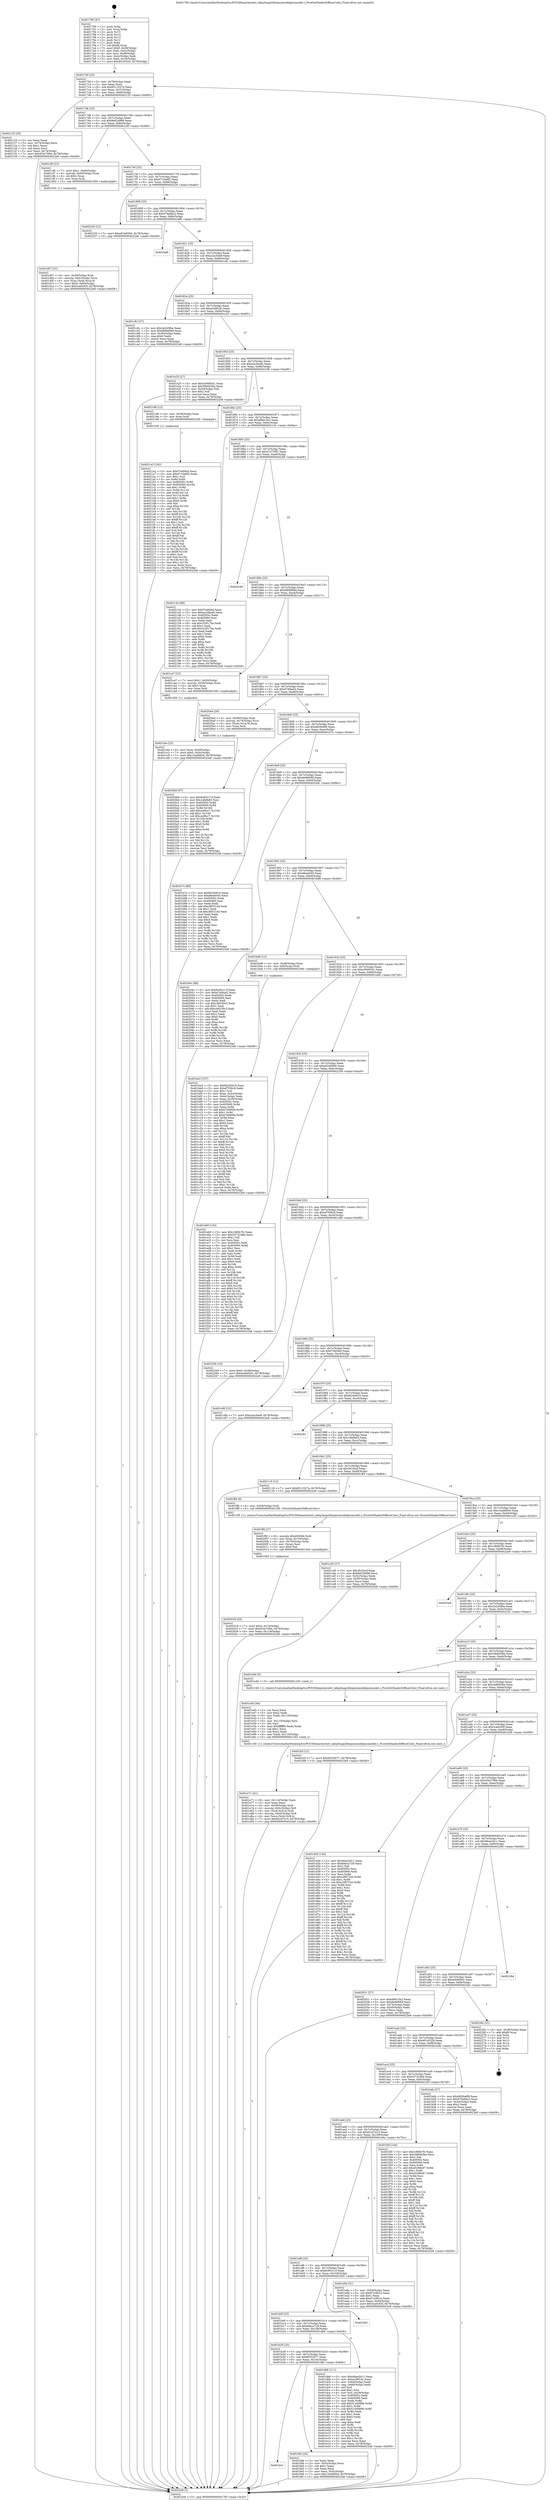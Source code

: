 digraph "0x401790" {
  label = "0x401790 (/mnt/c/Users/mathe/Desktop/tcc/POCII/binaries/extr_labq3map2libspicomodelpicomodel.c_PicoGetShaderDiffuseColor_Final-ollvm.out::main(0))"
  labelloc = "t"
  node[shape=record]

  Entry [label="",width=0.3,height=0.3,shape=circle,fillcolor=black,style=filled]
  "0x4017bf" [label="{
     0x4017bf [23]\l
     | [instrs]\l
     &nbsp;&nbsp;0x4017bf \<+3\>: mov -0x78(%rbp),%eax\l
     &nbsp;&nbsp;0x4017c2 \<+2\>: mov %eax,%ecx\l
     &nbsp;&nbsp;0x4017c4 \<+6\>: sub $0x8311027a,%ecx\l
     &nbsp;&nbsp;0x4017ca \<+3\>: mov %eax,-0x7c(%rbp)\l
     &nbsp;&nbsp;0x4017cd \<+3\>: mov %ecx,-0x80(%rbp)\l
     &nbsp;&nbsp;0x4017d0 \<+6\>: je 0000000000402125 \<main+0x995\>\l
  }"]
  "0x402125" [label="{
     0x402125 [25]\l
     | [instrs]\l
     &nbsp;&nbsp;0x402125 \<+2\>: xor %eax,%eax\l
     &nbsp;&nbsp;0x402127 \<+3\>: mov -0x74(%rbp),%ecx\l
     &nbsp;&nbsp;0x40212a \<+3\>: sub $0x1,%eax\l
     &nbsp;&nbsp;0x40212d \<+2\>: sub %eax,%ecx\l
     &nbsp;&nbsp;0x40212f \<+3\>: mov %ecx,-0x74(%rbp)\l
     &nbsp;&nbsp;0x402132 \<+7\>: movl $0x454c7084,-0x78(%rbp)\l
     &nbsp;&nbsp;0x402139 \<+5\>: jmp 00000000004022e8 \<main+0xb58\>\l
  }"]
  "0x4017d6" [label="{
     0x4017d6 [25]\l
     | [instrs]\l
     &nbsp;&nbsp;0x4017d6 \<+5\>: jmp 00000000004017db \<main+0x4b\>\l
     &nbsp;&nbsp;0x4017db \<+3\>: mov -0x7c(%rbp),%eax\l
     &nbsp;&nbsp;0x4017de \<+5\>: sub $0x8e024998,%eax\l
     &nbsp;&nbsp;0x4017e3 \<+6\>: mov %eax,-0x84(%rbp)\l
     &nbsp;&nbsp;0x4017e9 \<+6\>: je 0000000000401cf0 \<main+0x560\>\l
  }"]
  Exit [label="",width=0.3,height=0.3,shape=circle,fillcolor=black,style=filled,peripheries=2]
  "0x401cf0" [label="{
     0x401cf0 [23]\l
     | [instrs]\l
     &nbsp;&nbsp;0x401cf0 \<+7\>: movl $0x1,-0x60(%rbp)\l
     &nbsp;&nbsp;0x401cf7 \<+4\>: movslq -0x60(%rbp),%rax\l
     &nbsp;&nbsp;0x401cfb \<+4\>: shl $0x2,%rax\l
     &nbsp;&nbsp;0x401cff \<+3\>: mov %rax,%rdi\l
     &nbsp;&nbsp;0x401d02 \<+5\>: call 0000000000401050 \<malloc@plt\>\l
     | [calls]\l
     &nbsp;&nbsp;0x401050 \{1\} (unknown)\l
  }"]
  "0x4017ef" [label="{
     0x4017ef [25]\l
     | [instrs]\l
     &nbsp;&nbsp;0x4017ef \<+5\>: jmp 00000000004017f4 \<main+0x64\>\l
     &nbsp;&nbsp;0x4017f4 \<+3\>: mov -0x7c(%rbp),%eax\l
     &nbsp;&nbsp;0x4017f7 \<+5\>: sub $0x9710a9f2,%eax\l
     &nbsp;&nbsp;0x4017fc \<+6\>: mov %eax,-0x88(%rbp)\l
     &nbsp;&nbsp;0x401802 \<+6\>: je 0000000000402230 \<main+0xaa0\>\l
  }"]
  "0x4021a2" [label="{
     0x4021a2 [142]\l
     | [instrs]\l
     &nbsp;&nbsp;0x4021a2 \<+5\>: mov $0xf744f4bd,%ecx\l
     &nbsp;&nbsp;0x4021a7 \<+5\>: mov $0x9710a9f2,%edx\l
     &nbsp;&nbsp;0x4021ac \<+3\>: mov $0x1,%sil\l
     &nbsp;&nbsp;0x4021af \<+3\>: xor %r8d,%r8d\l
     &nbsp;&nbsp;0x4021b2 \<+8\>: mov 0x40505c,%r9d\l
     &nbsp;&nbsp;0x4021ba \<+8\>: mov 0x405060,%r10d\l
     &nbsp;&nbsp;0x4021c2 \<+4\>: sub $0x1,%r8d\l
     &nbsp;&nbsp;0x4021c6 \<+3\>: mov %r9d,%r11d\l
     &nbsp;&nbsp;0x4021c9 \<+3\>: add %r8d,%r11d\l
     &nbsp;&nbsp;0x4021cc \<+4\>: imul %r11d,%r9d\l
     &nbsp;&nbsp;0x4021d0 \<+4\>: and $0x1,%r9d\l
     &nbsp;&nbsp;0x4021d4 \<+4\>: cmp $0x0,%r9d\l
     &nbsp;&nbsp;0x4021d8 \<+3\>: sete %bl\l
     &nbsp;&nbsp;0x4021db \<+4\>: cmp $0xa,%r10d\l
     &nbsp;&nbsp;0x4021df \<+4\>: setl %r14b\l
     &nbsp;&nbsp;0x4021e3 \<+3\>: mov %bl,%r15b\l
     &nbsp;&nbsp;0x4021e6 \<+4\>: xor $0xff,%r15b\l
     &nbsp;&nbsp;0x4021ea \<+3\>: mov %r14b,%r12b\l
     &nbsp;&nbsp;0x4021ed \<+4\>: xor $0xff,%r12b\l
     &nbsp;&nbsp;0x4021f1 \<+4\>: xor $0x1,%sil\l
     &nbsp;&nbsp;0x4021f5 \<+3\>: mov %r15b,%r13b\l
     &nbsp;&nbsp;0x4021f8 \<+4\>: and $0xff,%r13b\l
     &nbsp;&nbsp;0x4021fc \<+3\>: and %sil,%bl\l
     &nbsp;&nbsp;0x4021ff \<+3\>: mov %r12b,%al\l
     &nbsp;&nbsp;0x402202 \<+2\>: and $0xff,%al\l
     &nbsp;&nbsp;0x402204 \<+3\>: and %sil,%r14b\l
     &nbsp;&nbsp;0x402207 \<+3\>: or %bl,%r13b\l
     &nbsp;&nbsp;0x40220a \<+3\>: or %r14b,%al\l
     &nbsp;&nbsp;0x40220d \<+3\>: xor %al,%r13b\l
     &nbsp;&nbsp;0x402210 \<+3\>: or %r12b,%r15b\l
     &nbsp;&nbsp;0x402213 \<+4\>: xor $0xff,%r15b\l
     &nbsp;&nbsp;0x402217 \<+4\>: or $0x1,%sil\l
     &nbsp;&nbsp;0x40221b \<+3\>: and %sil,%r15b\l
     &nbsp;&nbsp;0x40221e \<+3\>: or %r15b,%r13b\l
     &nbsp;&nbsp;0x402221 \<+4\>: test $0x1,%r13b\l
     &nbsp;&nbsp;0x402225 \<+3\>: cmovne %edx,%ecx\l
     &nbsp;&nbsp;0x402228 \<+3\>: mov %ecx,-0x78(%rbp)\l
     &nbsp;&nbsp;0x40222b \<+5\>: jmp 00000000004022e8 \<main+0xb58\>\l
  }"]
  "0x402230" [label="{
     0x402230 [12]\l
     | [instrs]\l
     &nbsp;&nbsp;0x402230 \<+7\>: movl $0xe81b6560,-0x78(%rbp)\l
     &nbsp;&nbsp;0x402237 \<+5\>: jmp 00000000004022e8 \<main+0xb58\>\l
  }"]
  "0x401808" [label="{
     0x401808 [25]\l
     | [instrs]\l
     &nbsp;&nbsp;0x401808 \<+5\>: jmp 000000000040180d \<main+0x7d\>\l
     &nbsp;&nbsp;0x40180d \<+3\>: mov -0x7c(%rbp),%eax\l
     &nbsp;&nbsp;0x401810 \<+5\>: sub $0x979a6bc2,%eax\l
     &nbsp;&nbsp;0x401815 \<+6\>: mov %eax,-0x8c(%rbp)\l
     &nbsp;&nbsp;0x40181b \<+6\>: je 0000000000401b66 \<main+0x3d6\>\l
  }"]
  "0x4020b8" [label="{
     0x4020b8 [97]\l
     | [instrs]\l
     &nbsp;&nbsp;0x4020b8 \<+5\>: mov $0x6c95211f,%edx\l
     &nbsp;&nbsp;0x4020bd \<+5\>: mov $0x1db6b63,%esi\l
     &nbsp;&nbsp;0x4020c2 \<+8\>: mov 0x40505c,%r8d\l
     &nbsp;&nbsp;0x4020ca \<+8\>: mov 0x405060,%r9d\l
     &nbsp;&nbsp;0x4020d2 \<+3\>: mov %r8d,%r10d\l
     &nbsp;&nbsp;0x4020d5 \<+7\>: add $0xced9cc7,%r10d\l
     &nbsp;&nbsp;0x4020dc \<+4\>: sub $0x1,%r10d\l
     &nbsp;&nbsp;0x4020e0 \<+7\>: sub $0xced9cc7,%r10d\l
     &nbsp;&nbsp;0x4020e7 \<+4\>: imul %r10d,%r8d\l
     &nbsp;&nbsp;0x4020eb \<+4\>: and $0x1,%r8d\l
     &nbsp;&nbsp;0x4020ef \<+4\>: cmp $0x0,%r8d\l
     &nbsp;&nbsp;0x4020f3 \<+4\>: sete %r11b\l
     &nbsp;&nbsp;0x4020f7 \<+4\>: cmp $0xa,%r9d\l
     &nbsp;&nbsp;0x4020fb \<+3\>: setl %bl\l
     &nbsp;&nbsp;0x4020fe \<+3\>: mov %r11b,%r14b\l
     &nbsp;&nbsp;0x402101 \<+3\>: and %bl,%r14b\l
     &nbsp;&nbsp;0x402104 \<+3\>: xor %bl,%r11b\l
     &nbsp;&nbsp;0x402107 \<+3\>: or %r11b,%r14b\l
     &nbsp;&nbsp;0x40210a \<+4\>: test $0x1,%r14b\l
     &nbsp;&nbsp;0x40210e \<+3\>: cmovne %esi,%edx\l
     &nbsp;&nbsp;0x402111 \<+3\>: mov %edx,-0x78(%rbp)\l
     &nbsp;&nbsp;0x402114 \<+5\>: jmp 00000000004022e8 \<main+0xb58\>\l
  }"]
  "0x401b66" [label="{
     0x401b66\l
  }", style=dashed]
  "0x401821" [label="{
     0x401821 [25]\l
     | [instrs]\l
     &nbsp;&nbsp;0x401821 \<+5\>: jmp 0000000000401826 \<main+0x96\>\l
     &nbsp;&nbsp;0x401826 \<+3\>: mov -0x7c(%rbp),%eax\l
     &nbsp;&nbsp;0x401829 \<+5\>: sub $0xa2ac5ee9,%eax\l
     &nbsp;&nbsp;0x40182e \<+6\>: mov %eax,-0x90(%rbp)\l
     &nbsp;&nbsp;0x401834 \<+6\>: je 0000000000401c8c \<main+0x4fc\>\l
  }"]
  "0x402018" [label="{
     0x402018 [25]\l
     | [instrs]\l
     &nbsp;&nbsp;0x402018 \<+7\>: movl $0x0,-0x74(%rbp)\l
     &nbsp;&nbsp;0x40201f \<+7\>: movl $0x454c7084,-0x78(%rbp)\l
     &nbsp;&nbsp;0x402026 \<+6\>: mov %eax,-0x118(%rbp)\l
     &nbsp;&nbsp;0x40202c \<+5\>: jmp 00000000004022e8 \<main+0xb58\>\l
  }"]
  "0x401c8c" [label="{
     0x401c8c [27]\l
     | [instrs]\l
     &nbsp;&nbsp;0x401c8c \<+5\>: mov $0x2e245fba,%eax\l
     &nbsp;&nbsp;0x401c91 \<+5\>: mov $0xd6f4669d,%ecx\l
     &nbsp;&nbsp;0x401c96 \<+3\>: mov -0x30(%rbp),%edx\l
     &nbsp;&nbsp;0x401c99 \<+3\>: cmp $0x0,%edx\l
     &nbsp;&nbsp;0x401c9c \<+3\>: cmove %ecx,%eax\l
     &nbsp;&nbsp;0x401c9f \<+3\>: mov %eax,-0x78(%rbp)\l
     &nbsp;&nbsp;0x401ca2 \<+5\>: jmp 00000000004022e8 \<main+0xb58\>\l
  }"]
  "0x40183a" [label="{
     0x40183a [25]\l
     | [instrs]\l
     &nbsp;&nbsp;0x40183a \<+5\>: jmp 000000000040183f \<main+0xaf\>\l
     &nbsp;&nbsp;0x40183f \<+3\>: mov -0x7c(%rbp),%eax\l
     &nbsp;&nbsp;0x401842 \<+5\>: sub $0xac58f1dc,%eax\l
     &nbsp;&nbsp;0x401847 \<+6\>: mov %eax,-0x94(%rbp)\l
     &nbsp;&nbsp;0x40184d \<+6\>: je 0000000000401e25 \<main+0x695\>\l
  }"]
  "0x401ffd" [label="{
     0x401ffd [27]\l
     | [instrs]\l
     &nbsp;&nbsp;0x401ffd \<+10\>: movabs $0x4030b6,%rdi\l
     &nbsp;&nbsp;0x402007 \<+4\>: mov %rax,-0x70(%rbp)\l
     &nbsp;&nbsp;0x40200b \<+4\>: mov -0x70(%rbp),%rax\l
     &nbsp;&nbsp;0x40200f \<+2\>: mov (%rax),%esi\l
     &nbsp;&nbsp;0x402011 \<+2\>: mov $0x0,%al\l
     &nbsp;&nbsp;0x402013 \<+5\>: call 0000000000401040 \<printf@plt\>\l
     | [calls]\l
     &nbsp;&nbsp;0x401040 \{1\} (unknown)\l
  }"]
  "0x401e25" [label="{
     0x401e25 [27]\l
     | [instrs]\l
     &nbsp;&nbsp;0x401e25 \<+5\>: mov $0xe3009341,%eax\l
     &nbsp;&nbsp;0x401e2a \<+5\>: mov $0x39e6208a,%ecx\l
     &nbsp;&nbsp;0x401e2f \<+3\>: mov -0x29(%rbp),%dl\l
     &nbsp;&nbsp;0x401e32 \<+3\>: test $0x1,%dl\l
     &nbsp;&nbsp;0x401e35 \<+3\>: cmovne %ecx,%eax\l
     &nbsp;&nbsp;0x401e38 \<+3\>: mov %eax,-0x78(%rbp)\l
     &nbsp;&nbsp;0x401e3b \<+5\>: jmp 00000000004022e8 \<main+0xb58\>\l
  }"]
  "0x401853" [label="{
     0x401853 [25]\l
     | [instrs]\l
     &nbsp;&nbsp;0x401853 \<+5\>: jmp 0000000000401858 \<main+0xc8\>\l
     &nbsp;&nbsp;0x401858 \<+3\>: mov -0x7c(%rbp),%eax\l
     &nbsp;&nbsp;0x40185b \<+5\>: sub $0xace3ba4b,%eax\l
     &nbsp;&nbsp;0x401860 \<+6\>: mov %eax,-0x98(%rbp)\l
     &nbsp;&nbsp;0x401866 \<+6\>: je 0000000000402196 \<main+0xa06\>\l
  }"]
  "0x401b41" [label="{
     0x401b41\l
  }", style=dashed]
  "0x402196" [label="{
     0x402196 [12]\l
     | [instrs]\l
     &nbsp;&nbsp;0x402196 \<+4\>: mov -0x58(%rbp),%rax\l
     &nbsp;&nbsp;0x40219a \<+3\>: mov %rax,%rdi\l
     &nbsp;&nbsp;0x40219d \<+5\>: call 0000000000401030 \<free@plt\>\l
     | [calls]\l
     &nbsp;&nbsp;0x401030 \{1\} (unknown)\l
  }"]
  "0x40186c" [label="{
     0x40186c [25]\l
     | [instrs]\l
     &nbsp;&nbsp;0x40186c \<+5\>: jmp 0000000000401871 \<main+0xe1\>\l
     &nbsp;&nbsp;0x401871 \<+3\>: mov -0x7c(%rbp),%eax\l
     &nbsp;&nbsp;0x401874 \<+5\>: sub $0xaf9413e2,%eax\l
     &nbsp;&nbsp;0x401879 \<+6\>: mov %eax,-0x9c(%rbp)\l
     &nbsp;&nbsp;0x40187f \<+6\>: je 000000000040213e \<main+0x9ae\>\l
  }"]
  "0x401fdb" [label="{
     0x401fdb [25]\l
     | [instrs]\l
     &nbsp;&nbsp;0x401fdb \<+2\>: xor %eax,%eax\l
     &nbsp;&nbsp;0x401fdd \<+3\>: mov -0x5c(%rbp),%ecx\l
     &nbsp;&nbsp;0x401fe0 \<+3\>: sub $0x1,%eax\l
     &nbsp;&nbsp;0x401fe3 \<+2\>: sub %eax,%ecx\l
     &nbsp;&nbsp;0x401fe5 \<+3\>: mov %ecx,-0x5c(%rbp)\l
     &nbsp;&nbsp;0x401fe8 \<+7\>: movl $0x15a4665d,-0x78(%rbp)\l
     &nbsp;&nbsp;0x401fef \<+5\>: jmp 00000000004022e8 \<main+0xb58\>\l
  }"]
  "0x40213e" [label="{
     0x40213e [88]\l
     | [instrs]\l
     &nbsp;&nbsp;0x40213e \<+5\>: mov $0xf744f4bd,%eax\l
     &nbsp;&nbsp;0x402143 \<+5\>: mov $0xace3ba4b,%ecx\l
     &nbsp;&nbsp;0x402148 \<+7\>: mov 0x40505c,%edx\l
     &nbsp;&nbsp;0x40214f \<+7\>: mov 0x405060,%esi\l
     &nbsp;&nbsp;0x402156 \<+2\>: mov %edx,%edi\l
     &nbsp;&nbsp;0x402158 \<+6\>: sub $0x325f17be,%edi\l
     &nbsp;&nbsp;0x40215e \<+3\>: sub $0x1,%edi\l
     &nbsp;&nbsp;0x402161 \<+6\>: add $0x325f17be,%edi\l
     &nbsp;&nbsp;0x402167 \<+3\>: imul %edi,%edx\l
     &nbsp;&nbsp;0x40216a \<+3\>: and $0x1,%edx\l
     &nbsp;&nbsp;0x40216d \<+3\>: cmp $0x0,%edx\l
     &nbsp;&nbsp;0x402170 \<+4\>: sete %r8b\l
     &nbsp;&nbsp;0x402174 \<+3\>: cmp $0xa,%esi\l
     &nbsp;&nbsp;0x402177 \<+4\>: setl %r9b\l
     &nbsp;&nbsp;0x40217b \<+3\>: mov %r8b,%r10b\l
     &nbsp;&nbsp;0x40217e \<+3\>: and %r9b,%r10b\l
     &nbsp;&nbsp;0x402181 \<+3\>: xor %r9b,%r8b\l
     &nbsp;&nbsp;0x402184 \<+3\>: or %r8b,%r10b\l
     &nbsp;&nbsp;0x402187 \<+4\>: test $0x1,%r10b\l
     &nbsp;&nbsp;0x40218b \<+3\>: cmovne %ecx,%eax\l
     &nbsp;&nbsp;0x40218e \<+3\>: mov %eax,-0x78(%rbp)\l
     &nbsp;&nbsp;0x402191 \<+5\>: jmp 00000000004022e8 \<main+0xb58\>\l
  }"]
  "0x401885" [label="{
     0x401885 [25]\l
     | [instrs]\l
     &nbsp;&nbsp;0x401885 \<+5\>: jmp 000000000040188a \<main+0xfa\>\l
     &nbsp;&nbsp;0x40188a \<+3\>: mov -0x7c(%rbp),%eax\l
     &nbsp;&nbsp;0x40188d \<+5\>: sub $0xd13729f1,%eax\l
     &nbsp;&nbsp;0x401892 \<+6\>: mov %eax,-0xa0(%rbp)\l
     &nbsp;&nbsp;0x401898 \<+6\>: je 0000000000402248 \<main+0xab8\>\l
  }"]
  "0x401e71" [label="{
     0x401e71 [41]\l
     | [instrs]\l
     &nbsp;&nbsp;0x401e71 \<+6\>: mov -0x114(%rbp),%ecx\l
     &nbsp;&nbsp;0x401e77 \<+3\>: imul %eax,%ecx\l
     &nbsp;&nbsp;0x401e7a \<+4\>: mov -0x58(%rbp),%rdi\l
     &nbsp;&nbsp;0x401e7e \<+4\>: movslq -0x5c(%rbp),%r8\l
     &nbsp;&nbsp;0x401e82 \<+4\>: mov (%rdi,%r8,8),%rdi\l
     &nbsp;&nbsp;0x401e86 \<+4\>: movslq -0x64(%rbp),%r8\l
     &nbsp;&nbsp;0x401e8a \<+4\>: mov %ecx,(%rdi,%r8,4)\l
     &nbsp;&nbsp;0x401e8e \<+7\>: movl $0x62cd7e15,-0x78(%rbp)\l
     &nbsp;&nbsp;0x401e95 \<+5\>: jmp 00000000004022e8 \<main+0xb58\>\l
  }"]
  "0x402248" [label="{
     0x402248\l
  }", style=dashed]
  "0x40189e" [label="{
     0x40189e [25]\l
     | [instrs]\l
     &nbsp;&nbsp;0x40189e \<+5\>: jmp 00000000004018a3 \<main+0x113\>\l
     &nbsp;&nbsp;0x4018a3 \<+3\>: mov -0x7c(%rbp),%eax\l
     &nbsp;&nbsp;0x4018a6 \<+5\>: sub $0xd6f4669d,%eax\l
     &nbsp;&nbsp;0x4018ab \<+6\>: mov %eax,-0xa4(%rbp)\l
     &nbsp;&nbsp;0x4018b1 \<+6\>: je 0000000000401ca7 \<main+0x517\>\l
  }"]
  "0x401e45" [label="{
     0x401e45 [44]\l
     | [instrs]\l
     &nbsp;&nbsp;0x401e45 \<+2\>: xor %ecx,%ecx\l
     &nbsp;&nbsp;0x401e47 \<+5\>: mov $0x2,%edx\l
     &nbsp;&nbsp;0x401e4c \<+6\>: mov %edx,-0x110(%rbp)\l
     &nbsp;&nbsp;0x401e52 \<+1\>: cltd\l
     &nbsp;&nbsp;0x401e53 \<+6\>: mov -0x110(%rbp),%esi\l
     &nbsp;&nbsp;0x401e59 \<+2\>: idiv %esi\l
     &nbsp;&nbsp;0x401e5b \<+6\>: imul $0xfffffffe,%edx,%edx\l
     &nbsp;&nbsp;0x401e61 \<+3\>: sub $0x1,%ecx\l
     &nbsp;&nbsp;0x401e64 \<+2\>: sub %ecx,%edx\l
     &nbsp;&nbsp;0x401e66 \<+6\>: mov %edx,-0x114(%rbp)\l
     &nbsp;&nbsp;0x401e6c \<+5\>: call 0000000000401160 \<next_i\>\l
     | [calls]\l
     &nbsp;&nbsp;0x401160 \{1\} (/mnt/c/Users/mathe/Desktop/tcc/POCII/binaries/extr_labq3map2libspicomodelpicomodel.c_PicoGetShaderDiffuseColor_Final-ollvm.out::next_i)\l
  }"]
  "0x401ca7" [label="{
     0x401ca7 [23]\l
     | [instrs]\l
     &nbsp;&nbsp;0x401ca7 \<+7\>: movl $0x1,-0x50(%rbp)\l
     &nbsp;&nbsp;0x401cae \<+4\>: movslq -0x50(%rbp),%rax\l
     &nbsp;&nbsp;0x401cb2 \<+4\>: shl $0x3,%rax\l
     &nbsp;&nbsp;0x401cb6 \<+3\>: mov %rax,%rdi\l
     &nbsp;&nbsp;0x401cb9 \<+5\>: call 0000000000401050 \<malloc@plt\>\l
     | [calls]\l
     &nbsp;&nbsp;0x401050 \{1\} (unknown)\l
  }"]
  "0x4018b7" [label="{
     0x4018b7 [25]\l
     | [instrs]\l
     &nbsp;&nbsp;0x4018b7 \<+5\>: jmp 00000000004018bc \<main+0x12c\>\l
     &nbsp;&nbsp;0x4018bc \<+3\>: mov -0x7c(%rbp),%eax\l
     &nbsp;&nbsp;0x4018bf \<+5\>: sub $0xd74f4a42,%eax\l
     &nbsp;&nbsp;0x4018c4 \<+6\>: mov %eax,-0xa8(%rbp)\l
     &nbsp;&nbsp;0x4018ca \<+6\>: je 00000000004020a4 \<main+0x914\>\l
  }"]
  "0x401b28" [label="{
     0x401b28 [25]\l
     | [instrs]\l
     &nbsp;&nbsp;0x401b28 \<+5\>: jmp 0000000000401b2d \<main+0x39d\>\l
     &nbsp;&nbsp;0x401b2d \<+3\>: mov -0x7c(%rbp),%eax\l
     &nbsp;&nbsp;0x401b30 \<+5\>: sub $0x6f352677,%eax\l
     &nbsp;&nbsp;0x401b35 \<+6\>: mov %eax,-0x10c(%rbp)\l
     &nbsp;&nbsp;0x401b3b \<+6\>: je 0000000000401fdb \<main+0x84b\>\l
  }"]
  "0x4020a4" [label="{
     0x4020a4 [20]\l
     | [instrs]\l
     &nbsp;&nbsp;0x4020a4 \<+4\>: mov -0x58(%rbp),%rax\l
     &nbsp;&nbsp;0x4020a8 \<+4\>: movslq -0x74(%rbp),%rcx\l
     &nbsp;&nbsp;0x4020ac \<+4\>: mov (%rax,%rcx,8),%rax\l
     &nbsp;&nbsp;0x4020b0 \<+3\>: mov %rax,%rdi\l
     &nbsp;&nbsp;0x4020b3 \<+5\>: call 0000000000401030 \<free@plt\>\l
     | [calls]\l
     &nbsp;&nbsp;0x401030 \{1\} (unknown)\l
  }"]
  "0x4018d0" [label="{
     0x4018d0 [25]\l
     | [instrs]\l
     &nbsp;&nbsp;0x4018d0 \<+5\>: jmp 00000000004018d5 \<main+0x145\>\l
     &nbsp;&nbsp;0x4018d5 \<+3\>: mov -0x7c(%rbp),%eax\l
     &nbsp;&nbsp;0x4018d8 \<+5\>: sub $0xd828e6f9,%eax\l
     &nbsp;&nbsp;0x4018dd \<+6\>: mov %eax,-0xac(%rbp)\l
     &nbsp;&nbsp;0x4018e3 \<+6\>: je 0000000000401b7e \<main+0x3ee\>\l
  }"]
  "0x401db6" [label="{
     0x401db6 [111]\l
     | [instrs]\l
     &nbsp;&nbsp;0x401db6 \<+5\>: mov $0x46ae3d11,%eax\l
     &nbsp;&nbsp;0x401dbb \<+5\>: mov $0xac58f1dc,%ecx\l
     &nbsp;&nbsp;0x401dc0 \<+3\>: mov -0x64(%rbp),%edx\l
     &nbsp;&nbsp;0x401dc3 \<+3\>: cmp -0x60(%rbp),%edx\l
     &nbsp;&nbsp;0x401dc6 \<+4\>: setl %sil\l
     &nbsp;&nbsp;0x401dca \<+4\>: and $0x1,%sil\l
     &nbsp;&nbsp;0x401dce \<+4\>: mov %sil,-0x29(%rbp)\l
     &nbsp;&nbsp;0x401dd2 \<+7\>: mov 0x40505c,%edx\l
     &nbsp;&nbsp;0x401dd9 \<+7\>: mov 0x405060,%edi\l
     &nbsp;&nbsp;0x401de0 \<+3\>: mov %edx,%r8d\l
     &nbsp;&nbsp;0x401de3 \<+7\>: add $0x51440896,%r8d\l
     &nbsp;&nbsp;0x401dea \<+4\>: sub $0x1,%r8d\l
     &nbsp;&nbsp;0x401dee \<+7\>: sub $0x51440896,%r8d\l
     &nbsp;&nbsp;0x401df5 \<+4\>: imul %r8d,%edx\l
     &nbsp;&nbsp;0x401df9 \<+3\>: and $0x1,%edx\l
     &nbsp;&nbsp;0x401dfc \<+3\>: cmp $0x0,%edx\l
     &nbsp;&nbsp;0x401dff \<+4\>: sete %sil\l
     &nbsp;&nbsp;0x401e03 \<+3\>: cmp $0xa,%edi\l
     &nbsp;&nbsp;0x401e06 \<+4\>: setl %r9b\l
     &nbsp;&nbsp;0x401e0a \<+3\>: mov %sil,%r10b\l
     &nbsp;&nbsp;0x401e0d \<+3\>: and %r9b,%r10b\l
     &nbsp;&nbsp;0x401e10 \<+3\>: xor %r9b,%sil\l
     &nbsp;&nbsp;0x401e13 \<+3\>: or %sil,%r10b\l
     &nbsp;&nbsp;0x401e16 \<+4\>: test $0x1,%r10b\l
     &nbsp;&nbsp;0x401e1a \<+3\>: cmovne %ecx,%eax\l
     &nbsp;&nbsp;0x401e1d \<+3\>: mov %eax,-0x78(%rbp)\l
     &nbsp;&nbsp;0x401e20 \<+5\>: jmp 00000000004022e8 \<main+0xb58\>\l
  }"]
  "0x401b7e" [label="{
     0x401b7e [88]\l
     | [instrs]\l
     &nbsp;&nbsp;0x401b7e \<+5\>: mov $0xfb240919,%eax\l
     &nbsp;&nbsp;0x401b83 \<+5\>: mov $0xdfee4045,%ecx\l
     &nbsp;&nbsp;0x401b88 \<+7\>: mov 0x40505c,%edx\l
     &nbsp;&nbsp;0x401b8f \<+7\>: mov 0x405060,%esi\l
     &nbsp;&nbsp;0x401b96 \<+2\>: mov %edx,%edi\l
     &nbsp;&nbsp;0x401b98 \<+6\>: add $0xc8f531d4,%edi\l
     &nbsp;&nbsp;0x401b9e \<+3\>: sub $0x1,%edi\l
     &nbsp;&nbsp;0x401ba1 \<+6\>: sub $0xc8f531d4,%edi\l
     &nbsp;&nbsp;0x401ba7 \<+3\>: imul %edi,%edx\l
     &nbsp;&nbsp;0x401baa \<+3\>: and $0x1,%edx\l
     &nbsp;&nbsp;0x401bad \<+3\>: cmp $0x0,%edx\l
     &nbsp;&nbsp;0x401bb0 \<+4\>: sete %r8b\l
     &nbsp;&nbsp;0x401bb4 \<+3\>: cmp $0xa,%esi\l
     &nbsp;&nbsp;0x401bb7 \<+4\>: setl %r9b\l
     &nbsp;&nbsp;0x401bbb \<+3\>: mov %r8b,%r10b\l
     &nbsp;&nbsp;0x401bbe \<+3\>: and %r9b,%r10b\l
     &nbsp;&nbsp;0x401bc1 \<+3\>: xor %r9b,%r8b\l
     &nbsp;&nbsp;0x401bc4 \<+3\>: or %r8b,%r10b\l
     &nbsp;&nbsp;0x401bc7 \<+4\>: test $0x1,%r10b\l
     &nbsp;&nbsp;0x401bcb \<+3\>: cmovne %ecx,%eax\l
     &nbsp;&nbsp;0x401bce \<+3\>: mov %eax,-0x78(%rbp)\l
     &nbsp;&nbsp;0x401bd1 \<+5\>: jmp 00000000004022e8 \<main+0xb58\>\l
  }"]
  "0x4018e9" [label="{
     0x4018e9 [25]\l
     | [instrs]\l
     &nbsp;&nbsp;0x4018e9 \<+5\>: jmp 00000000004018ee \<main+0x15e\>\l
     &nbsp;&nbsp;0x4018ee \<+3\>: mov -0x7c(%rbp),%eax\l
     &nbsp;&nbsp;0x4018f1 \<+5\>: sub $0xde0660f4,%eax\l
     &nbsp;&nbsp;0x4018f6 \<+6\>: mov %eax,-0xb0(%rbp)\l
     &nbsp;&nbsp;0x4018fc \<+6\>: je 000000000040204c \<main+0x8bc\>\l
  }"]
  "0x401b0f" [label="{
     0x401b0f [25]\l
     | [instrs]\l
     &nbsp;&nbsp;0x401b0f \<+5\>: jmp 0000000000401b14 \<main+0x384\>\l
     &nbsp;&nbsp;0x401b14 \<+3\>: mov -0x7c(%rbp),%eax\l
     &nbsp;&nbsp;0x401b17 \<+5\>: sub $0x6deca729,%eax\l
     &nbsp;&nbsp;0x401b1c \<+6\>: mov %eax,-0x108(%rbp)\l
     &nbsp;&nbsp;0x401b22 \<+6\>: je 0000000000401db6 \<main+0x626\>\l
  }"]
  "0x40204c" [label="{
     0x40204c [88]\l
     | [instrs]\l
     &nbsp;&nbsp;0x40204c \<+5\>: mov $0x6c95211f,%eax\l
     &nbsp;&nbsp;0x402051 \<+5\>: mov $0xd74f4a42,%ecx\l
     &nbsp;&nbsp;0x402056 \<+7\>: mov 0x40505c,%edx\l
     &nbsp;&nbsp;0x40205d \<+7\>: mov 0x405060,%esi\l
     &nbsp;&nbsp;0x402064 \<+2\>: mov %edx,%edi\l
     &nbsp;&nbsp;0x402066 \<+6\>: sub $0xc48230c3,%edi\l
     &nbsp;&nbsp;0x40206c \<+3\>: sub $0x1,%edi\l
     &nbsp;&nbsp;0x40206f \<+6\>: add $0xc48230c3,%edi\l
     &nbsp;&nbsp;0x402075 \<+3\>: imul %edi,%edx\l
     &nbsp;&nbsp;0x402078 \<+3\>: and $0x1,%edx\l
     &nbsp;&nbsp;0x40207b \<+3\>: cmp $0x0,%edx\l
     &nbsp;&nbsp;0x40207e \<+4\>: sete %r8b\l
     &nbsp;&nbsp;0x402082 \<+3\>: cmp $0xa,%esi\l
     &nbsp;&nbsp;0x402085 \<+4\>: setl %r9b\l
     &nbsp;&nbsp;0x402089 \<+3\>: mov %r8b,%r10b\l
     &nbsp;&nbsp;0x40208c \<+3\>: and %r9b,%r10b\l
     &nbsp;&nbsp;0x40208f \<+3\>: xor %r9b,%r8b\l
     &nbsp;&nbsp;0x402092 \<+3\>: or %r8b,%r10b\l
     &nbsp;&nbsp;0x402095 \<+4\>: test $0x1,%r10b\l
     &nbsp;&nbsp;0x402099 \<+3\>: cmovne %ecx,%eax\l
     &nbsp;&nbsp;0x40209c \<+3\>: mov %eax,-0x78(%rbp)\l
     &nbsp;&nbsp;0x40209f \<+5\>: jmp 00000000004022e8 \<main+0xb58\>\l
  }"]
  "0x401902" [label="{
     0x401902 [25]\l
     | [instrs]\l
     &nbsp;&nbsp;0x401902 \<+5\>: jmp 0000000000401907 \<main+0x177\>\l
     &nbsp;&nbsp;0x401907 \<+3\>: mov -0x7c(%rbp),%eax\l
     &nbsp;&nbsp;0x40190a \<+5\>: sub $0xdfee4045,%eax\l
     &nbsp;&nbsp;0x40190f \<+6\>: mov %eax,-0xb4(%rbp)\l
     &nbsp;&nbsp;0x401915 \<+6\>: je 0000000000401bd6 \<main+0x446\>\l
  }"]
  "0x4022b5" [label="{
     0x4022b5\l
  }", style=dashed]
  "0x401bd6" [label="{
     0x401bd6 [13]\l
     | [instrs]\l
     &nbsp;&nbsp;0x401bd6 \<+4\>: mov -0x48(%rbp),%rax\l
     &nbsp;&nbsp;0x401bda \<+4\>: mov 0x8(%rax),%rdi\l
     &nbsp;&nbsp;0x401bde \<+5\>: call 0000000000401060 \<atoi@plt\>\l
     | [calls]\l
     &nbsp;&nbsp;0x401060 \{1\} (unknown)\l
  }"]
  "0x40191b" [label="{
     0x40191b [25]\l
     | [instrs]\l
     &nbsp;&nbsp;0x40191b \<+5\>: jmp 0000000000401920 \<main+0x190\>\l
     &nbsp;&nbsp;0x401920 \<+3\>: mov -0x7c(%rbp),%eax\l
     &nbsp;&nbsp;0x401923 \<+5\>: sub $0xe3009341,%eax\l
     &nbsp;&nbsp;0x401928 \<+6\>: mov %eax,-0xb8(%rbp)\l
     &nbsp;&nbsp;0x40192e \<+6\>: je 0000000000401eb9 \<main+0x729\>\l
  }"]
  "0x401af6" [label="{
     0x401af6 [25]\l
     | [instrs]\l
     &nbsp;&nbsp;0x401af6 \<+5\>: jmp 0000000000401afb \<main+0x36b\>\l
     &nbsp;&nbsp;0x401afb \<+3\>: mov -0x7c(%rbp),%eax\l
     &nbsp;&nbsp;0x401afe \<+5\>: sub $0x6c95211f,%eax\l
     &nbsp;&nbsp;0x401b03 \<+6\>: mov %eax,-0x104(%rbp)\l
     &nbsp;&nbsp;0x401b09 \<+6\>: je 00000000004022b5 \<main+0xb25\>\l
  }"]
  "0x401eb9" [label="{
     0x401eb9 [134]\l
     | [instrs]\l
     &nbsp;&nbsp;0x401eb9 \<+5\>: mov $0x1d60b7fc,%eax\l
     &nbsp;&nbsp;0x401ebe \<+5\>: mov $0x5373248d,%ecx\l
     &nbsp;&nbsp;0x401ec3 \<+2\>: mov $0x1,%dl\l
     &nbsp;&nbsp;0x401ec5 \<+2\>: xor %esi,%esi\l
     &nbsp;&nbsp;0x401ec7 \<+7\>: mov 0x40505c,%edi\l
     &nbsp;&nbsp;0x401ece \<+8\>: mov 0x405060,%r8d\l
     &nbsp;&nbsp;0x401ed6 \<+3\>: sub $0x1,%esi\l
     &nbsp;&nbsp;0x401ed9 \<+3\>: mov %edi,%r9d\l
     &nbsp;&nbsp;0x401edc \<+3\>: add %esi,%r9d\l
     &nbsp;&nbsp;0x401edf \<+4\>: imul %r9d,%edi\l
     &nbsp;&nbsp;0x401ee3 \<+3\>: and $0x1,%edi\l
     &nbsp;&nbsp;0x401ee6 \<+3\>: cmp $0x0,%edi\l
     &nbsp;&nbsp;0x401ee9 \<+4\>: sete %r10b\l
     &nbsp;&nbsp;0x401eed \<+4\>: cmp $0xa,%r8d\l
     &nbsp;&nbsp;0x401ef1 \<+4\>: setl %r11b\l
     &nbsp;&nbsp;0x401ef5 \<+3\>: mov %r10b,%bl\l
     &nbsp;&nbsp;0x401ef8 \<+3\>: xor $0xff,%bl\l
     &nbsp;&nbsp;0x401efb \<+3\>: mov %r11b,%r14b\l
     &nbsp;&nbsp;0x401efe \<+4\>: xor $0xff,%r14b\l
     &nbsp;&nbsp;0x401f02 \<+3\>: xor $0x0,%dl\l
     &nbsp;&nbsp;0x401f05 \<+3\>: mov %bl,%r15b\l
     &nbsp;&nbsp;0x401f08 \<+4\>: and $0x0,%r15b\l
     &nbsp;&nbsp;0x401f0c \<+3\>: and %dl,%r10b\l
     &nbsp;&nbsp;0x401f0f \<+3\>: mov %r14b,%r12b\l
     &nbsp;&nbsp;0x401f12 \<+4\>: and $0x0,%r12b\l
     &nbsp;&nbsp;0x401f16 \<+3\>: and %dl,%r11b\l
     &nbsp;&nbsp;0x401f19 \<+3\>: or %r10b,%r15b\l
     &nbsp;&nbsp;0x401f1c \<+3\>: or %r11b,%r12b\l
     &nbsp;&nbsp;0x401f1f \<+3\>: xor %r12b,%r15b\l
     &nbsp;&nbsp;0x401f22 \<+3\>: or %r14b,%bl\l
     &nbsp;&nbsp;0x401f25 \<+3\>: xor $0xff,%bl\l
     &nbsp;&nbsp;0x401f28 \<+3\>: or $0x0,%dl\l
     &nbsp;&nbsp;0x401f2b \<+2\>: and %dl,%bl\l
     &nbsp;&nbsp;0x401f2d \<+3\>: or %bl,%r15b\l
     &nbsp;&nbsp;0x401f30 \<+4\>: test $0x1,%r15b\l
     &nbsp;&nbsp;0x401f34 \<+3\>: cmovne %ecx,%eax\l
     &nbsp;&nbsp;0x401f37 \<+3\>: mov %eax,-0x78(%rbp)\l
     &nbsp;&nbsp;0x401f3a \<+5\>: jmp 00000000004022e8 \<main+0xb58\>\l
  }"]
  "0x401934" [label="{
     0x401934 [25]\l
     | [instrs]\l
     &nbsp;&nbsp;0x401934 \<+5\>: jmp 0000000000401939 \<main+0x1a9\>\l
     &nbsp;&nbsp;0x401939 \<+3\>: mov -0x7c(%rbp),%eax\l
     &nbsp;&nbsp;0x40193c \<+5\>: sub $0xe81b6560,%eax\l
     &nbsp;&nbsp;0x401941 \<+6\>: mov %eax,-0xbc(%rbp)\l
     &nbsp;&nbsp;0x401947 \<+6\>: je 0000000000402259 \<main+0xac9\>\l
  }"]
  "0x401e9a" [label="{
     0x401e9a [31]\l
     | [instrs]\l
     &nbsp;&nbsp;0x401e9a \<+3\>: mov -0x64(%rbp),%eax\l
     &nbsp;&nbsp;0x401e9d \<+5\>: sub $0x67a3fe1a,%eax\l
     &nbsp;&nbsp;0x401ea2 \<+3\>: add $0x1,%eax\l
     &nbsp;&nbsp;0x401ea5 \<+5\>: add $0x67a3fe1a,%eax\l
     &nbsp;&nbsp;0x401eaa \<+3\>: mov %eax,-0x64(%rbp)\l
     &nbsp;&nbsp;0x401ead \<+7\>: movl $0x3ca0c63f,-0x78(%rbp)\l
     &nbsp;&nbsp;0x401eb4 \<+5\>: jmp 00000000004022e8 \<main+0xb58\>\l
  }"]
  "0x402259" [label="{
     0x402259 [19]\l
     | [instrs]\l
     &nbsp;&nbsp;0x402259 \<+7\>: movl $0x0,-0x38(%rbp)\l
     &nbsp;&nbsp;0x402260 \<+7\>: movl $0x4c6e95d1,-0x78(%rbp)\l
     &nbsp;&nbsp;0x402267 \<+5\>: jmp 00000000004022e8 \<main+0xb58\>\l
  }"]
  "0x40194d" [label="{
     0x40194d [25]\l
     | [instrs]\l
     &nbsp;&nbsp;0x40194d \<+5\>: jmp 0000000000401952 \<main+0x1c2\>\l
     &nbsp;&nbsp;0x401952 \<+3\>: mov -0x7c(%rbp),%eax\l
     &nbsp;&nbsp;0x401955 \<+5\>: sub $0xef7f36c9,%eax\l
     &nbsp;&nbsp;0x40195a \<+6\>: mov %eax,-0xc0(%rbp)\l
     &nbsp;&nbsp;0x401960 \<+6\>: je 0000000000401c80 \<main+0x4f0\>\l
  }"]
  "0x401add" [label="{
     0x401add [25]\l
     | [instrs]\l
     &nbsp;&nbsp;0x401add \<+5\>: jmp 0000000000401ae2 \<main+0x352\>\l
     &nbsp;&nbsp;0x401ae2 \<+3\>: mov -0x7c(%rbp),%eax\l
     &nbsp;&nbsp;0x401ae5 \<+5\>: sub $0x62cd7e15,%eax\l
     &nbsp;&nbsp;0x401aea \<+6\>: mov %eax,-0x100(%rbp)\l
     &nbsp;&nbsp;0x401af0 \<+6\>: je 0000000000401e9a \<main+0x70a\>\l
  }"]
  "0x401c80" [label="{
     0x401c80 [12]\l
     | [instrs]\l
     &nbsp;&nbsp;0x401c80 \<+7\>: movl $0xa2ac5ee9,-0x78(%rbp)\l
     &nbsp;&nbsp;0x401c87 \<+5\>: jmp 00000000004022e8 \<main+0xb58\>\l
  }"]
  "0x401966" [label="{
     0x401966 [25]\l
     | [instrs]\l
     &nbsp;&nbsp;0x401966 \<+5\>: jmp 000000000040196b \<main+0x1db\>\l
     &nbsp;&nbsp;0x40196b \<+3\>: mov -0x7c(%rbp),%eax\l
     &nbsp;&nbsp;0x40196e \<+5\>: sub $0xf744f4bd,%eax\l
     &nbsp;&nbsp;0x401973 \<+6\>: mov %eax,-0xc4(%rbp)\l
     &nbsp;&nbsp;0x401979 \<+6\>: je 00000000004022d5 \<main+0xb45\>\l
  }"]
  "0x401f3f" [label="{
     0x401f3f [144]\l
     | [instrs]\l
     &nbsp;&nbsp;0x401f3f \<+5\>: mov $0x1d60b7fc,%eax\l
     &nbsp;&nbsp;0x401f44 \<+5\>: mov $0x3a80d3be,%ecx\l
     &nbsp;&nbsp;0x401f49 \<+2\>: mov $0x1,%dl\l
     &nbsp;&nbsp;0x401f4b \<+7\>: mov 0x40505c,%esi\l
     &nbsp;&nbsp;0x401f52 \<+7\>: mov 0x405060,%edi\l
     &nbsp;&nbsp;0x401f59 \<+3\>: mov %esi,%r8d\l
     &nbsp;&nbsp;0x401f5c \<+7\>: add $0xe0288c87,%r8d\l
     &nbsp;&nbsp;0x401f63 \<+4\>: sub $0x1,%r8d\l
     &nbsp;&nbsp;0x401f67 \<+7\>: sub $0xe0288c87,%r8d\l
     &nbsp;&nbsp;0x401f6e \<+4\>: imul %r8d,%esi\l
     &nbsp;&nbsp;0x401f72 \<+3\>: and $0x1,%esi\l
     &nbsp;&nbsp;0x401f75 \<+3\>: cmp $0x0,%esi\l
     &nbsp;&nbsp;0x401f78 \<+4\>: sete %r9b\l
     &nbsp;&nbsp;0x401f7c \<+3\>: cmp $0xa,%edi\l
     &nbsp;&nbsp;0x401f7f \<+4\>: setl %r10b\l
     &nbsp;&nbsp;0x401f83 \<+3\>: mov %r9b,%r11b\l
     &nbsp;&nbsp;0x401f86 \<+4\>: xor $0xff,%r11b\l
     &nbsp;&nbsp;0x401f8a \<+3\>: mov %r10b,%bl\l
     &nbsp;&nbsp;0x401f8d \<+3\>: xor $0xff,%bl\l
     &nbsp;&nbsp;0x401f90 \<+3\>: xor $0x1,%dl\l
     &nbsp;&nbsp;0x401f93 \<+3\>: mov %r11b,%r14b\l
     &nbsp;&nbsp;0x401f96 \<+4\>: and $0xff,%r14b\l
     &nbsp;&nbsp;0x401f9a \<+3\>: and %dl,%r9b\l
     &nbsp;&nbsp;0x401f9d \<+3\>: mov %bl,%r15b\l
     &nbsp;&nbsp;0x401fa0 \<+4\>: and $0xff,%r15b\l
     &nbsp;&nbsp;0x401fa4 \<+3\>: and %dl,%r10b\l
     &nbsp;&nbsp;0x401fa7 \<+3\>: or %r9b,%r14b\l
     &nbsp;&nbsp;0x401faa \<+3\>: or %r10b,%r15b\l
     &nbsp;&nbsp;0x401fad \<+3\>: xor %r15b,%r14b\l
     &nbsp;&nbsp;0x401fb0 \<+3\>: or %bl,%r11b\l
     &nbsp;&nbsp;0x401fb3 \<+4\>: xor $0xff,%r11b\l
     &nbsp;&nbsp;0x401fb7 \<+3\>: or $0x1,%dl\l
     &nbsp;&nbsp;0x401fba \<+3\>: and %dl,%r11b\l
     &nbsp;&nbsp;0x401fbd \<+3\>: or %r11b,%r14b\l
     &nbsp;&nbsp;0x401fc0 \<+4\>: test $0x1,%r14b\l
     &nbsp;&nbsp;0x401fc4 \<+3\>: cmovne %ecx,%eax\l
     &nbsp;&nbsp;0x401fc7 \<+3\>: mov %eax,-0x78(%rbp)\l
     &nbsp;&nbsp;0x401fca \<+5\>: jmp 00000000004022e8 \<main+0xb58\>\l
  }"]
  "0x4022d5" [label="{
     0x4022d5\l
  }", style=dashed]
  "0x40197f" [label="{
     0x40197f [25]\l
     | [instrs]\l
     &nbsp;&nbsp;0x40197f \<+5\>: jmp 0000000000401984 \<main+0x1f4\>\l
     &nbsp;&nbsp;0x401984 \<+3\>: mov -0x7c(%rbp),%eax\l
     &nbsp;&nbsp;0x401987 \<+5\>: sub $0xfb240919,%eax\l
     &nbsp;&nbsp;0x40198c \<+6\>: mov %eax,-0xc8(%rbp)\l
     &nbsp;&nbsp;0x401992 \<+6\>: je 0000000000402281 \<main+0xaf1\>\l
  }"]
  "0x401d07" [label="{
     0x401d07 [31]\l
     | [instrs]\l
     &nbsp;&nbsp;0x401d07 \<+4\>: mov -0x58(%rbp),%rdi\l
     &nbsp;&nbsp;0x401d0b \<+4\>: movslq -0x5c(%rbp),%rcx\l
     &nbsp;&nbsp;0x401d0f \<+4\>: mov %rax,(%rdi,%rcx,8)\l
     &nbsp;&nbsp;0x401d13 \<+7\>: movl $0x0,-0x64(%rbp)\l
     &nbsp;&nbsp;0x401d1a \<+7\>: movl $0x3ca0c63f,-0x78(%rbp)\l
     &nbsp;&nbsp;0x401d21 \<+5\>: jmp 00000000004022e8 \<main+0xb58\>\l
  }"]
  "0x402281" [label="{
     0x402281\l
  }", style=dashed]
  "0x401998" [label="{
     0x401998 [25]\l
     | [instrs]\l
     &nbsp;&nbsp;0x401998 \<+5\>: jmp 000000000040199d \<main+0x20d\>\l
     &nbsp;&nbsp;0x40199d \<+3\>: mov -0x7c(%rbp),%eax\l
     &nbsp;&nbsp;0x4019a0 \<+5\>: sub $0x1db6b63,%eax\l
     &nbsp;&nbsp;0x4019a5 \<+6\>: mov %eax,-0xcc(%rbp)\l
     &nbsp;&nbsp;0x4019ab \<+6\>: je 0000000000402119 \<main+0x989\>\l
  }"]
  "0x401cbe" [label="{
     0x401cbe [23]\l
     | [instrs]\l
     &nbsp;&nbsp;0x401cbe \<+4\>: mov %rax,-0x58(%rbp)\l
     &nbsp;&nbsp;0x401cc2 \<+7\>: movl $0x0,-0x5c(%rbp)\l
     &nbsp;&nbsp;0x401cc9 \<+7\>: movl $0x15a4665d,-0x78(%rbp)\l
     &nbsp;&nbsp;0x401cd0 \<+5\>: jmp 00000000004022e8 \<main+0xb58\>\l
  }"]
  "0x402119" [label="{
     0x402119 [12]\l
     | [instrs]\l
     &nbsp;&nbsp;0x402119 \<+7\>: movl $0x8311027a,-0x78(%rbp)\l
     &nbsp;&nbsp;0x402120 \<+5\>: jmp 00000000004022e8 \<main+0xb58\>\l
  }"]
  "0x4019b1" [label="{
     0x4019b1 [25]\l
     | [instrs]\l
     &nbsp;&nbsp;0x4019b1 \<+5\>: jmp 00000000004019b6 \<main+0x226\>\l
     &nbsp;&nbsp;0x4019b6 \<+3\>: mov -0x7c(%rbp),%eax\l
     &nbsp;&nbsp;0x4019b9 \<+5\>: sub $0x3b33ecf,%eax\l
     &nbsp;&nbsp;0x4019be \<+6\>: mov %eax,-0xd0(%rbp)\l
     &nbsp;&nbsp;0x4019c4 \<+6\>: je 0000000000401ff4 \<main+0x864\>\l
  }"]
  "0x401be3" [label="{
     0x401be3 [157]\l
     | [instrs]\l
     &nbsp;&nbsp;0x401be3 \<+5\>: mov $0xfb240919,%ecx\l
     &nbsp;&nbsp;0x401be8 \<+5\>: mov $0xef7f36c9,%edx\l
     &nbsp;&nbsp;0x401bed \<+3\>: mov $0x1,%sil\l
     &nbsp;&nbsp;0x401bf0 \<+3\>: mov %eax,-0x4c(%rbp)\l
     &nbsp;&nbsp;0x401bf3 \<+3\>: mov -0x4c(%rbp),%eax\l
     &nbsp;&nbsp;0x401bf6 \<+3\>: mov %eax,-0x30(%rbp)\l
     &nbsp;&nbsp;0x401bf9 \<+7\>: mov 0x40505c,%eax\l
     &nbsp;&nbsp;0x401c00 \<+8\>: mov 0x405060,%r8d\l
     &nbsp;&nbsp;0x401c08 \<+3\>: mov %eax,%r9d\l
     &nbsp;&nbsp;0x401c0b \<+7\>: add $0xb76d60fa,%r9d\l
     &nbsp;&nbsp;0x401c12 \<+4\>: sub $0x1,%r9d\l
     &nbsp;&nbsp;0x401c16 \<+7\>: sub $0xb76d60fa,%r9d\l
     &nbsp;&nbsp;0x401c1d \<+4\>: imul %r9d,%eax\l
     &nbsp;&nbsp;0x401c21 \<+3\>: and $0x1,%eax\l
     &nbsp;&nbsp;0x401c24 \<+3\>: cmp $0x0,%eax\l
     &nbsp;&nbsp;0x401c27 \<+4\>: sete %r10b\l
     &nbsp;&nbsp;0x401c2b \<+4\>: cmp $0xa,%r8d\l
     &nbsp;&nbsp;0x401c2f \<+4\>: setl %r11b\l
     &nbsp;&nbsp;0x401c33 \<+3\>: mov %r10b,%bl\l
     &nbsp;&nbsp;0x401c36 \<+3\>: xor $0xff,%bl\l
     &nbsp;&nbsp;0x401c39 \<+3\>: mov %r11b,%r14b\l
     &nbsp;&nbsp;0x401c3c \<+4\>: xor $0xff,%r14b\l
     &nbsp;&nbsp;0x401c40 \<+4\>: xor $0x0,%sil\l
     &nbsp;&nbsp;0x401c44 \<+3\>: mov %bl,%r15b\l
     &nbsp;&nbsp;0x401c47 \<+4\>: and $0x0,%r15b\l
     &nbsp;&nbsp;0x401c4b \<+3\>: and %sil,%r10b\l
     &nbsp;&nbsp;0x401c4e \<+3\>: mov %r14b,%r12b\l
     &nbsp;&nbsp;0x401c51 \<+4\>: and $0x0,%r12b\l
     &nbsp;&nbsp;0x401c55 \<+3\>: and %sil,%r11b\l
     &nbsp;&nbsp;0x401c58 \<+3\>: or %r10b,%r15b\l
     &nbsp;&nbsp;0x401c5b \<+3\>: or %r11b,%r12b\l
     &nbsp;&nbsp;0x401c5e \<+3\>: xor %r12b,%r15b\l
     &nbsp;&nbsp;0x401c61 \<+3\>: or %r14b,%bl\l
     &nbsp;&nbsp;0x401c64 \<+3\>: xor $0xff,%bl\l
     &nbsp;&nbsp;0x401c67 \<+4\>: or $0x0,%sil\l
     &nbsp;&nbsp;0x401c6b \<+3\>: and %sil,%bl\l
     &nbsp;&nbsp;0x401c6e \<+3\>: or %bl,%r15b\l
     &nbsp;&nbsp;0x401c71 \<+4\>: test $0x1,%r15b\l
     &nbsp;&nbsp;0x401c75 \<+3\>: cmovne %edx,%ecx\l
     &nbsp;&nbsp;0x401c78 \<+3\>: mov %ecx,-0x78(%rbp)\l
     &nbsp;&nbsp;0x401c7b \<+5\>: jmp 00000000004022e8 \<main+0xb58\>\l
  }"]
  "0x401ff4" [label="{
     0x401ff4 [9]\l
     | [instrs]\l
     &nbsp;&nbsp;0x401ff4 \<+4\>: mov -0x58(%rbp),%rdi\l
     &nbsp;&nbsp;0x401ff8 \<+5\>: call 00000000004013f0 \<PicoGetShaderDiffuseColor\>\l
     | [calls]\l
     &nbsp;&nbsp;0x4013f0 \{1\} (/mnt/c/Users/mathe/Desktop/tcc/POCII/binaries/extr_labq3map2libspicomodelpicomodel.c_PicoGetShaderDiffuseColor_Final-ollvm.out::PicoGetShaderDiffuseColor)\l
  }"]
  "0x4019ca" [label="{
     0x4019ca [25]\l
     | [instrs]\l
     &nbsp;&nbsp;0x4019ca \<+5\>: jmp 00000000004019cf \<main+0x23f\>\l
     &nbsp;&nbsp;0x4019cf \<+3\>: mov -0x7c(%rbp),%eax\l
     &nbsp;&nbsp;0x4019d2 \<+5\>: sub $0x15a4665d,%eax\l
     &nbsp;&nbsp;0x4019d7 \<+6\>: mov %eax,-0xd4(%rbp)\l
     &nbsp;&nbsp;0x4019dd \<+6\>: je 0000000000401cd5 \<main+0x545\>\l
  }"]
  "0x401790" [label="{
     0x401790 [47]\l
     | [instrs]\l
     &nbsp;&nbsp;0x401790 \<+1\>: push %rbp\l
     &nbsp;&nbsp;0x401791 \<+3\>: mov %rsp,%rbp\l
     &nbsp;&nbsp;0x401794 \<+2\>: push %r15\l
     &nbsp;&nbsp;0x401796 \<+2\>: push %r14\l
     &nbsp;&nbsp;0x401798 \<+2\>: push %r13\l
     &nbsp;&nbsp;0x40179a \<+2\>: push %r12\l
     &nbsp;&nbsp;0x40179c \<+1\>: push %rbx\l
     &nbsp;&nbsp;0x40179d \<+7\>: sub $0xf8,%rsp\l
     &nbsp;&nbsp;0x4017a4 \<+7\>: movl $0x0,-0x38(%rbp)\l
     &nbsp;&nbsp;0x4017ab \<+3\>: mov %edi,-0x3c(%rbp)\l
     &nbsp;&nbsp;0x4017ae \<+4\>: mov %rsi,-0x48(%rbp)\l
     &nbsp;&nbsp;0x4017b2 \<+3\>: mov -0x3c(%rbp),%edi\l
     &nbsp;&nbsp;0x4017b5 \<+3\>: mov %edi,-0x34(%rbp)\l
     &nbsp;&nbsp;0x4017b8 \<+7\>: movl $0x4f1e5329,-0x78(%rbp)\l
  }"]
  "0x401cd5" [label="{
     0x401cd5 [27]\l
     | [instrs]\l
     &nbsp;&nbsp;0x401cd5 \<+5\>: mov $0x3b33ecf,%eax\l
     &nbsp;&nbsp;0x401cda \<+5\>: mov $0x8e024998,%ecx\l
     &nbsp;&nbsp;0x401cdf \<+3\>: mov -0x5c(%rbp),%edx\l
     &nbsp;&nbsp;0x401ce2 \<+3\>: cmp -0x50(%rbp),%edx\l
     &nbsp;&nbsp;0x401ce5 \<+3\>: cmovl %ecx,%eax\l
     &nbsp;&nbsp;0x401ce8 \<+3\>: mov %eax,-0x78(%rbp)\l
     &nbsp;&nbsp;0x401ceb \<+5\>: jmp 00000000004022e8 \<main+0xb58\>\l
  }"]
  "0x4019e3" [label="{
     0x4019e3 [25]\l
     | [instrs]\l
     &nbsp;&nbsp;0x4019e3 \<+5\>: jmp 00000000004019e8 \<main+0x258\>\l
     &nbsp;&nbsp;0x4019e8 \<+3\>: mov -0x7c(%rbp),%eax\l
     &nbsp;&nbsp;0x4019eb \<+5\>: sub $0x1d60b7fc,%eax\l
     &nbsp;&nbsp;0x4019f0 \<+6\>: mov %eax,-0xd8(%rbp)\l
     &nbsp;&nbsp;0x4019f6 \<+6\>: je 00000000004022a9 \<main+0xb19\>\l
  }"]
  "0x4022e8" [label="{
     0x4022e8 [5]\l
     | [instrs]\l
     &nbsp;&nbsp;0x4022e8 \<+5\>: jmp 00000000004017bf \<main+0x2f\>\l
  }"]
  "0x4022a9" [label="{
     0x4022a9\l
  }", style=dashed]
  "0x4019fc" [label="{
     0x4019fc [25]\l
     | [instrs]\l
     &nbsp;&nbsp;0x4019fc \<+5\>: jmp 0000000000401a01 \<main+0x271\>\l
     &nbsp;&nbsp;0x401a01 \<+3\>: mov -0x7c(%rbp),%eax\l
     &nbsp;&nbsp;0x401a04 \<+5\>: sub $0x2e245fba,%eax\l
     &nbsp;&nbsp;0x401a09 \<+6\>: mov %eax,-0xdc(%rbp)\l
     &nbsp;&nbsp;0x401a0f \<+6\>: je 000000000040223c \<main+0xaac\>\l
  }"]
  "0x401ac4" [label="{
     0x401ac4 [25]\l
     | [instrs]\l
     &nbsp;&nbsp;0x401ac4 \<+5\>: jmp 0000000000401ac9 \<main+0x339\>\l
     &nbsp;&nbsp;0x401ac9 \<+3\>: mov -0x7c(%rbp),%eax\l
     &nbsp;&nbsp;0x401acc \<+5\>: sub $0x5373248d,%eax\l
     &nbsp;&nbsp;0x401ad1 \<+6\>: mov %eax,-0xfc(%rbp)\l
     &nbsp;&nbsp;0x401ad7 \<+6\>: je 0000000000401f3f \<main+0x7af\>\l
  }"]
  "0x40223c" [label="{
     0x40223c\l
  }", style=dashed]
  "0x401a15" [label="{
     0x401a15 [25]\l
     | [instrs]\l
     &nbsp;&nbsp;0x401a15 \<+5\>: jmp 0000000000401a1a \<main+0x28a\>\l
     &nbsp;&nbsp;0x401a1a \<+3\>: mov -0x7c(%rbp),%eax\l
     &nbsp;&nbsp;0x401a1d \<+5\>: sub $0x39e6208a,%eax\l
     &nbsp;&nbsp;0x401a22 \<+6\>: mov %eax,-0xe0(%rbp)\l
     &nbsp;&nbsp;0x401a28 \<+6\>: je 0000000000401e40 \<main+0x6b0\>\l
  }"]
  "0x401b4b" [label="{
     0x401b4b [27]\l
     | [instrs]\l
     &nbsp;&nbsp;0x401b4b \<+5\>: mov $0xd828e6f9,%eax\l
     &nbsp;&nbsp;0x401b50 \<+5\>: mov $0x979a6bc2,%ecx\l
     &nbsp;&nbsp;0x401b55 \<+3\>: mov -0x34(%rbp),%edx\l
     &nbsp;&nbsp;0x401b58 \<+3\>: cmp $0x2,%edx\l
     &nbsp;&nbsp;0x401b5b \<+3\>: cmovne %ecx,%eax\l
     &nbsp;&nbsp;0x401b5e \<+3\>: mov %eax,-0x78(%rbp)\l
     &nbsp;&nbsp;0x401b61 \<+5\>: jmp 00000000004022e8 \<main+0xb58\>\l
  }"]
  "0x401e40" [label="{
     0x401e40 [5]\l
     | [instrs]\l
     &nbsp;&nbsp;0x401e40 \<+5\>: call 0000000000401160 \<next_i\>\l
     | [calls]\l
     &nbsp;&nbsp;0x401160 \{1\} (/mnt/c/Users/mathe/Desktop/tcc/POCII/binaries/extr_labq3map2libspicomodelpicomodel.c_PicoGetShaderDiffuseColor_Final-ollvm.out::next_i)\l
  }"]
  "0x401a2e" [label="{
     0x401a2e [25]\l
     | [instrs]\l
     &nbsp;&nbsp;0x401a2e \<+5\>: jmp 0000000000401a33 \<main+0x2a3\>\l
     &nbsp;&nbsp;0x401a33 \<+3\>: mov -0x7c(%rbp),%eax\l
     &nbsp;&nbsp;0x401a36 \<+5\>: sub $0x3a80d3be,%eax\l
     &nbsp;&nbsp;0x401a3b \<+6\>: mov %eax,-0xe4(%rbp)\l
     &nbsp;&nbsp;0x401a41 \<+6\>: je 0000000000401fcf \<main+0x83f\>\l
  }"]
  "0x401aab" [label="{
     0x401aab [25]\l
     | [instrs]\l
     &nbsp;&nbsp;0x401aab \<+5\>: jmp 0000000000401ab0 \<main+0x320\>\l
     &nbsp;&nbsp;0x401ab0 \<+3\>: mov -0x7c(%rbp),%eax\l
     &nbsp;&nbsp;0x401ab3 \<+5\>: sub $0x4f1e5329,%eax\l
     &nbsp;&nbsp;0x401ab8 \<+6\>: mov %eax,-0xf8(%rbp)\l
     &nbsp;&nbsp;0x401abe \<+6\>: je 0000000000401b4b \<main+0x3bb\>\l
  }"]
  "0x401fcf" [label="{
     0x401fcf [12]\l
     | [instrs]\l
     &nbsp;&nbsp;0x401fcf \<+7\>: movl $0x6f352677,-0x78(%rbp)\l
     &nbsp;&nbsp;0x401fd6 \<+5\>: jmp 00000000004022e8 \<main+0xb58\>\l
  }"]
  "0x401a47" [label="{
     0x401a47 [25]\l
     | [instrs]\l
     &nbsp;&nbsp;0x401a47 \<+5\>: jmp 0000000000401a4c \<main+0x2bc\>\l
     &nbsp;&nbsp;0x401a4c \<+3\>: mov -0x7c(%rbp),%eax\l
     &nbsp;&nbsp;0x401a4f \<+5\>: sub $0x3ca0c63f,%eax\l
     &nbsp;&nbsp;0x401a54 \<+6\>: mov %eax,-0xe8(%rbp)\l
     &nbsp;&nbsp;0x401a5a \<+6\>: je 0000000000401d26 \<main+0x596\>\l
  }"]
  "0x40226c" [label="{
     0x40226c [21]\l
     | [instrs]\l
     &nbsp;&nbsp;0x40226c \<+3\>: mov -0x38(%rbp),%eax\l
     &nbsp;&nbsp;0x40226f \<+7\>: add $0xf8,%rsp\l
     &nbsp;&nbsp;0x402276 \<+1\>: pop %rbx\l
     &nbsp;&nbsp;0x402277 \<+2\>: pop %r12\l
     &nbsp;&nbsp;0x402279 \<+2\>: pop %r13\l
     &nbsp;&nbsp;0x40227b \<+2\>: pop %r14\l
     &nbsp;&nbsp;0x40227d \<+2\>: pop %r15\l
     &nbsp;&nbsp;0x40227f \<+1\>: pop %rbp\l
     &nbsp;&nbsp;0x402280 \<+1\>: ret\l
  }"]
  "0x401d26" [label="{
     0x401d26 [144]\l
     | [instrs]\l
     &nbsp;&nbsp;0x401d26 \<+5\>: mov $0x46ae3d11,%eax\l
     &nbsp;&nbsp;0x401d2b \<+5\>: mov $0x6deca729,%ecx\l
     &nbsp;&nbsp;0x401d30 \<+2\>: mov $0x1,%dl\l
     &nbsp;&nbsp;0x401d32 \<+7\>: mov 0x40505c,%esi\l
     &nbsp;&nbsp;0x401d39 \<+7\>: mov 0x405060,%edi\l
     &nbsp;&nbsp;0x401d40 \<+3\>: mov %esi,%r8d\l
     &nbsp;&nbsp;0x401d43 \<+7\>: add $0xc2f8723d,%r8d\l
     &nbsp;&nbsp;0x401d4a \<+4\>: sub $0x1,%r8d\l
     &nbsp;&nbsp;0x401d4e \<+7\>: sub $0xc2f8723d,%r8d\l
     &nbsp;&nbsp;0x401d55 \<+4\>: imul %r8d,%esi\l
     &nbsp;&nbsp;0x401d59 \<+3\>: and $0x1,%esi\l
     &nbsp;&nbsp;0x401d5c \<+3\>: cmp $0x0,%esi\l
     &nbsp;&nbsp;0x401d5f \<+4\>: sete %r9b\l
     &nbsp;&nbsp;0x401d63 \<+3\>: cmp $0xa,%edi\l
     &nbsp;&nbsp;0x401d66 \<+4\>: setl %r10b\l
     &nbsp;&nbsp;0x401d6a \<+3\>: mov %r9b,%r11b\l
     &nbsp;&nbsp;0x401d6d \<+4\>: xor $0xff,%r11b\l
     &nbsp;&nbsp;0x401d71 \<+3\>: mov %r10b,%bl\l
     &nbsp;&nbsp;0x401d74 \<+3\>: xor $0xff,%bl\l
     &nbsp;&nbsp;0x401d77 \<+3\>: xor $0x1,%dl\l
     &nbsp;&nbsp;0x401d7a \<+3\>: mov %r11b,%r14b\l
     &nbsp;&nbsp;0x401d7d \<+4\>: and $0xff,%r14b\l
     &nbsp;&nbsp;0x401d81 \<+3\>: and %dl,%r9b\l
     &nbsp;&nbsp;0x401d84 \<+3\>: mov %bl,%r15b\l
     &nbsp;&nbsp;0x401d87 \<+4\>: and $0xff,%r15b\l
     &nbsp;&nbsp;0x401d8b \<+3\>: and %dl,%r10b\l
     &nbsp;&nbsp;0x401d8e \<+3\>: or %r9b,%r14b\l
     &nbsp;&nbsp;0x401d91 \<+3\>: or %r10b,%r15b\l
     &nbsp;&nbsp;0x401d94 \<+3\>: xor %r15b,%r14b\l
     &nbsp;&nbsp;0x401d97 \<+3\>: or %bl,%r11b\l
     &nbsp;&nbsp;0x401d9a \<+4\>: xor $0xff,%r11b\l
     &nbsp;&nbsp;0x401d9e \<+3\>: or $0x1,%dl\l
     &nbsp;&nbsp;0x401da1 \<+3\>: and %dl,%r11b\l
     &nbsp;&nbsp;0x401da4 \<+3\>: or %r11b,%r14b\l
     &nbsp;&nbsp;0x401da7 \<+4\>: test $0x1,%r14b\l
     &nbsp;&nbsp;0x401dab \<+3\>: cmovne %ecx,%eax\l
     &nbsp;&nbsp;0x401dae \<+3\>: mov %eax,-0x78(%rbp)\l
     &nbsp;&nbsp;0x401db1 \<+5\>: jmp 00000000004022e8 \<main+0xb58\>\l
  }"]
  "0x401a60" [label="{
     0x401a60 [25]\l
     | [instrs]\l
     &nbsp;&nbsp;0x401a60 \<+5\>: jmp 0000000000401a65 \<main+0x2d5\>\l
     &nbsp;&nbsp;0x401a65 \<+3\>: mov -0x7c(%rbp),%eax\l
     &nbsp;&nbsp;0x401a68 \<+5\>: sub $0x454c7084,%eax\l
     &nbsp;&nbsp;0x401a6d \<+6\>: mov %eax,-0xec(%rbp)\l
     &nbsp;&nbsp;0x401a73 \<+6\>: je 0000000000402031 \<main+0x8a1\>\l
  }"]
  "0x401a92" [label="{
     0x401a92 [25]\l
     | [instrs]\l
     &nbsp;&nbsp;0x401a92 \<+5\>: jmp 0000000000401a97 \<main+0x307\>\l
     &nbsp;&nbsp;0x401a97 \<+3\>: mov -0x7c(%rbp),%eax\l
     &nbsp;&nbsp;0x401a9a \<+5\>: sub $0x4c6e95d1,%eax\l
     &nbsp;&nbsp;0x401a9f \<+6\>: mov %eax,-0xf4(%rbp)\l
     &nbsp;&nbsp;0x401aa5 \<+6\>: je 000000000040226c \<main+0xadc\>\l
  }"]
  "0x402031" [label="{
     0x402031 [27]\l
     | [instrs]\l
     &nbsp;&nbsp;0x402031 \<+5\>: mov $0xaf9413e2,%eax\l
     &nbsp;&nbsp;0x402036 \<+5\>: mov $0xde0660f4,%ecx\l
     &nbsp;&nbsp;0x40203b \<+3\>: mov -0x74(%rbp),%edx\l
     &nbsp;&nbsp;0x40203e \<+3\>: cmp -0x50(%rbp),%edx\l
     &nbsp;&nbsp;0x402041 \<+3\>: cmovl %ecx,%eax\l
     &nbsp;&nbsp;0x402044 \<+3\>: mov %eax,-0x78(%rbp)\l
     &nbsp;&nbsp;0x402047 \<+5\>: jmp 00000000004022e8 \<main+0xb58\>\l
  }"]
  "0x401a79" [label="{
     0x401a79 [25]\l
     | [instrs]\l
     &nbsp;&nbsp;0x401a79 \<+5\>: jmp 0000000000401a7e \<main+0x2ee\>\l
     &nbsp;&nbsp;0x401a7e \<+3\>: mov -0x7c(%rbp),%eax\l
     &nbsp;&nbsp;0x401a81 \<+5\>: sub $0x46ae3d11,%eax\l
     &nbsp;&nbsp;0x401a86 \<+6\>: mov %eax,-0xf0(%rbp)\l
     &nbsp;&nbsp;0x401a8c \<+6\>: je 000000000040229d \<main+0xb0d\>\l
  }"]
  "0x40229d" [label="{
     0x40229d\l
  }", style=dashed]
  Entry -> "0x401790" [label=" 1"]
  "0x4017bf" -> "0x402125" [label=" 1"]
  "0x4017bf" -> "0x4017d6" [label=" 32"]
  "0x40226c" -> Exit [label=" 1"]
  "0x4017d6" -> "0x401cf0" [label=" 1"]
  "0x4017d6" -> "0x4017ef" [label=" 31"]
  "0x402259" -> "0x4022e8" [label=" 1"]
  "0x4017ef" -> "0x402230" [label=" 1"]
  "0x4017ef" -> "0x401808" [label=" 30"]
  "0x402230" -> "0x4022e8" [label=" 1"]
  "0x401808" -> "0x401b66" [label=" 0"]
  "0x401808" -> "0x401821" [label=" 30"]
  "0x4021a2" -> "0x4022e8" [label=" 1"]
  "0x401821" -> "0x401c8c" [label=" 1"]
  "0x401821" -> "0x40183a" [label=" 29"]
  "0x402196" -> "0x4021a2" [label=" 1"]
  "0x40183a" -> "0x401e25" [label=" 2"]
  "0x40183a" -> "0x401853" [label=" 27"]
  "0x40213e" -> "0x4022e8" [label=" 1"]
  "0x401853" -> "0x402196" [label=" 1"]
  "0x401853" -> "0x40186c" [label=" 26"]
  "0x402125" -> "0x4022e8" [label=" 1"]
  "0x40186c" -> "0x40213e" [label=" 1"]
  "0x40186c" -> "0x401885" [label=" 25"]
  "0x402119" -> "0x4022e8" [label=" 1"]
  "0x401885" -> "0x402248" [label=" 0"]
  "0x401885" -> "0x40189e" [label=" 25"]
  "0x4020a4" -> "0x4020b8" [label=" 1"]
  "0x40189e" -> "0x401ca7" [label=" 1"]
  "0x40189e" -> "0x4018b7" [label=" 24"]
  "0x40204c" -> "0x4022e8" [label=" 1"]
  "0x4018b7" -> "0x4020a4" [label=" 1"]
  "0x4018b7" -> "0x4018d0" [label=" 23"]
  "0x402031" -> "0x4022e8" [label=" 2"]
  "0x4018d0" -> "0x401b7e" [label=" 1"]
  "0x4018d0" -> "0x4018e9" [label=" 22"]
  "0x402018" -> "0x4022e8" [label=" 1"]
  "0x4018e9" -> "0x40204c" [label=" 1"]
  "0x4018e9" -> "0x401902" [label=" 21"]
  "0x401ff4" -> "0x401ffd" [label=" 1"]
  "0x401902" -> "0x401bd6" [label=" 1"]
  "0x401902" -> "0x40191b" [label=" 20"]
  "0x401fdb" -> "0x4022e8" [label=" 1"]
  "0x40191b" -> "0x401eb9" [label=" 1"]
  "0x40191b" -> "0x401934" [label=" 19"]
  "0x401b28" -> "0x401fdb" [label=" 1"]
  "0x401934" -> "0x402259" [label=" 1"]
  "0x401934" -> "0x40194d" [label=" 18"]
  "0x4020b8" -> "0x4022e8" [label=" 1"]
  "0x40194d" -> "0x401c80" [label=" 1"]
  "0x40194d" -> "0x401966" [label=" 17"]
  "0x401f3f" -> "0x4022e8" [label=" 1"]
  "0x401966" -> "0x4022d5" [label=" 0"]
  "0x401966" -> "0x40197f" [label=" 17"]
  "0x401eb9" -> "0x4022e8" [label=" 1"]
  "0x40197f" -> "0x402281" [label=" 0"]
  "0x40197f" -> "0x401998" [label=" 17"]
  "0x401e71" -> "0x4022e8" [label=" 1"]
  "0x401998" -> "0x402119" [label=" 1"]
  "0x401998" -> "0x4019b1" [label=" 16"]
  "0x401e45" -> "0x401e71" [label=" 1"]
  "0x4019b1" -> "0x401ff4" [label=" 1"]
  "0x4019b1" -> "0x4019ca" [label=" 15"]
  "0x401e40" -> "0x401e45" [label=" 1"]
  "0x4019ca" -> "0x401cd5" [label=" 2"]
  "0x4019ca" -> "0x4019e3" [label=" 13"]
  "0x401e25" -> "0x4022e8" [label=" 2"]
  "0x4019e3" -> "0x4022a9" [label=" 0"]
  "0x4019e3" -> "0x4019fc" [label=" 13"]
  "0x401db6" -> "0x4022e8" [label=" 2"]
  "0x4019fc" -> "0x40223c" [label=" 0"]
  "0x4019fc" -> "0x401a15" [label=" 13"]
  "0x401b0f" -> "0x401b28" [label=" 1"]
  "0x401a15" -> "0x401e40" [label=" 1"]
  "0x401a15" -> "0x401a2e" [label=" 12"]
  "0x401b0f" -> "0x401db6" [label=" 2"]
  "0x401a2e" -> "0x401fcf" [label=" 1"]
  "0x401a2e" -> "0x401a47" [label=" 11"]
  "0x401af6" -> "0x401b0f" [label=" 3"]
  "0x401a47" -> "0x401d26" [label=" 2"]
  "0x401a47" -> "0x401a60" [label=" 9"]
  "0x401af6" -> "0x4022b5" [label=" 0"]
  "0x401a60" -> "0x402031" [label=" 2"]
  "0x401a60" -> "0x401a79" [label=" 7"]
  "0x401add" -> "0x401af6" [label=" 3"]
  "0x401a79" -> "0x40229d" [label=" 0"]
  "0x401a79" -> "0x401a92" [label=" 7"]
  "0x401b28" -> "0x401b41" [label=" 0"]
  "0x401a92" -> "0x40226c" [label=" 1"]
  "0x401a92" -> "0x401aab" [label=" 6"]
  "0x401ffd" -> "0x402018" [label=" 1"]
  "0x401aab" -> "0x401b4b" [label=" 1"]
  "0x401aab" -> "0x401ac4" [label=" 5"]
  "0x401b4b" -> "0x4022e8" [label=" 1"]
  "0x401790" -> "0x4017bf" [label=" 1"]
  "0x4022e8" -> "0x4017bf" [label=" 32"]
  "0x401b7e" -> "0x4022e8" [label=" 1"]
  "0x401bd6" -> "0x401be3" [label=" 1"]
  "0x401be3" -> "0x4022e8" [label=" 1"]
  "0x401c80" -> "0x4022e8" [label=" 1"]
  "0x401c8c" -> "0x4022e8" [label=" 1"]
  "0x401ca7" -> "0x401cbe" [label=" 1"]
  "0x401cbe" -> "0x4022e8" [label=" 1"]
  "0x401cd5" -> "0x4022e8" [label=" 2"]
  "0x401cf0" -> "0x401d07" [label=" 1"]
  "0x401d07" -> "0x4022e8" [label=" 1"]
  "0x401d26" -> "0x4022e8" [label=" 2"]
  "0x401e9a" -> "0x4022e8" [label=" 1"]
  "0x401ac4" -> "0x401f3f" [label=" 1"]
  "0x401ac4" -> "0x401add" [label=" 4"]
  "0x401fcf" -> "0x4022e8" [label=" 1"]
  "0x401add" -> "0x401e9a" [label=" 1"]
}
